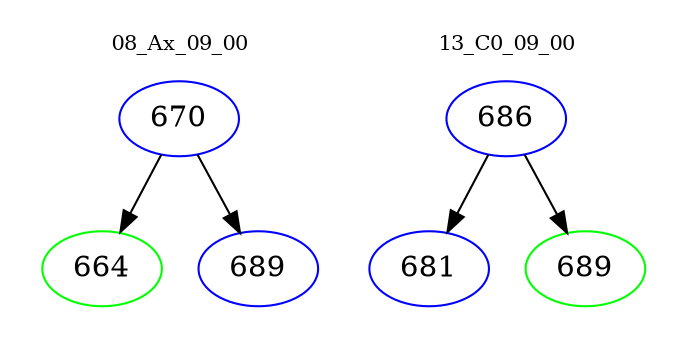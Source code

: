 digraph{
subgraph cluster_0 {
color = white
label = "08_Ax_09_00";
fontsize=10;
T0_670 [label="670", color="blue"]
T0_670 -> T0_664 [color="black"]
T0_664 [label="664", color="green"]
T0_670 -> T0_689 [color="black"]
T0_689 [label="689", color="blue"]
}
subgraph cluster_1 {
color = white
label = "13_C0_09_00";
fontsize=10;
T1_686 [label="686", color="blue"]
T1_686 -> T1_681 [color="black"]
T1_681 [label="681", color="blue"]
T1_686 -> T1_689 [color="black"]
T1_689 [label="689", color="green"]
}
}
